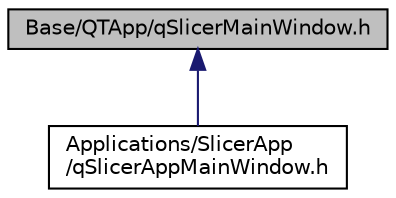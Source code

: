 digraph "Base/QTApp/qSlicerMainWindow.h"
{
  bgcolor="transparent";
  edge [fontname="Helvetica",fontsize="10",labelfontname="Helvetica",labelfontsize="10"];
  node [fontname="Helvetica",fontsize="10",shape=record];
  Node16 [label="Base/QTApp/qSlicerMainWindow.h",height=0.2,width=0.4,color="black", fillcolor="grey75", style="filled", fontcolor="black"];
  Node16 -> Node17 [dir="back",color="midnightblue",fontsize="10",style="solid",fontname="Helvetica"];
  Node17 [label="Applications/SlicerApp\l/qSlicerAppMainWindow.h",height=0.2,width=0.4,color="black",URL="$qSlicerAppMainWindow_8h.html"];
}
